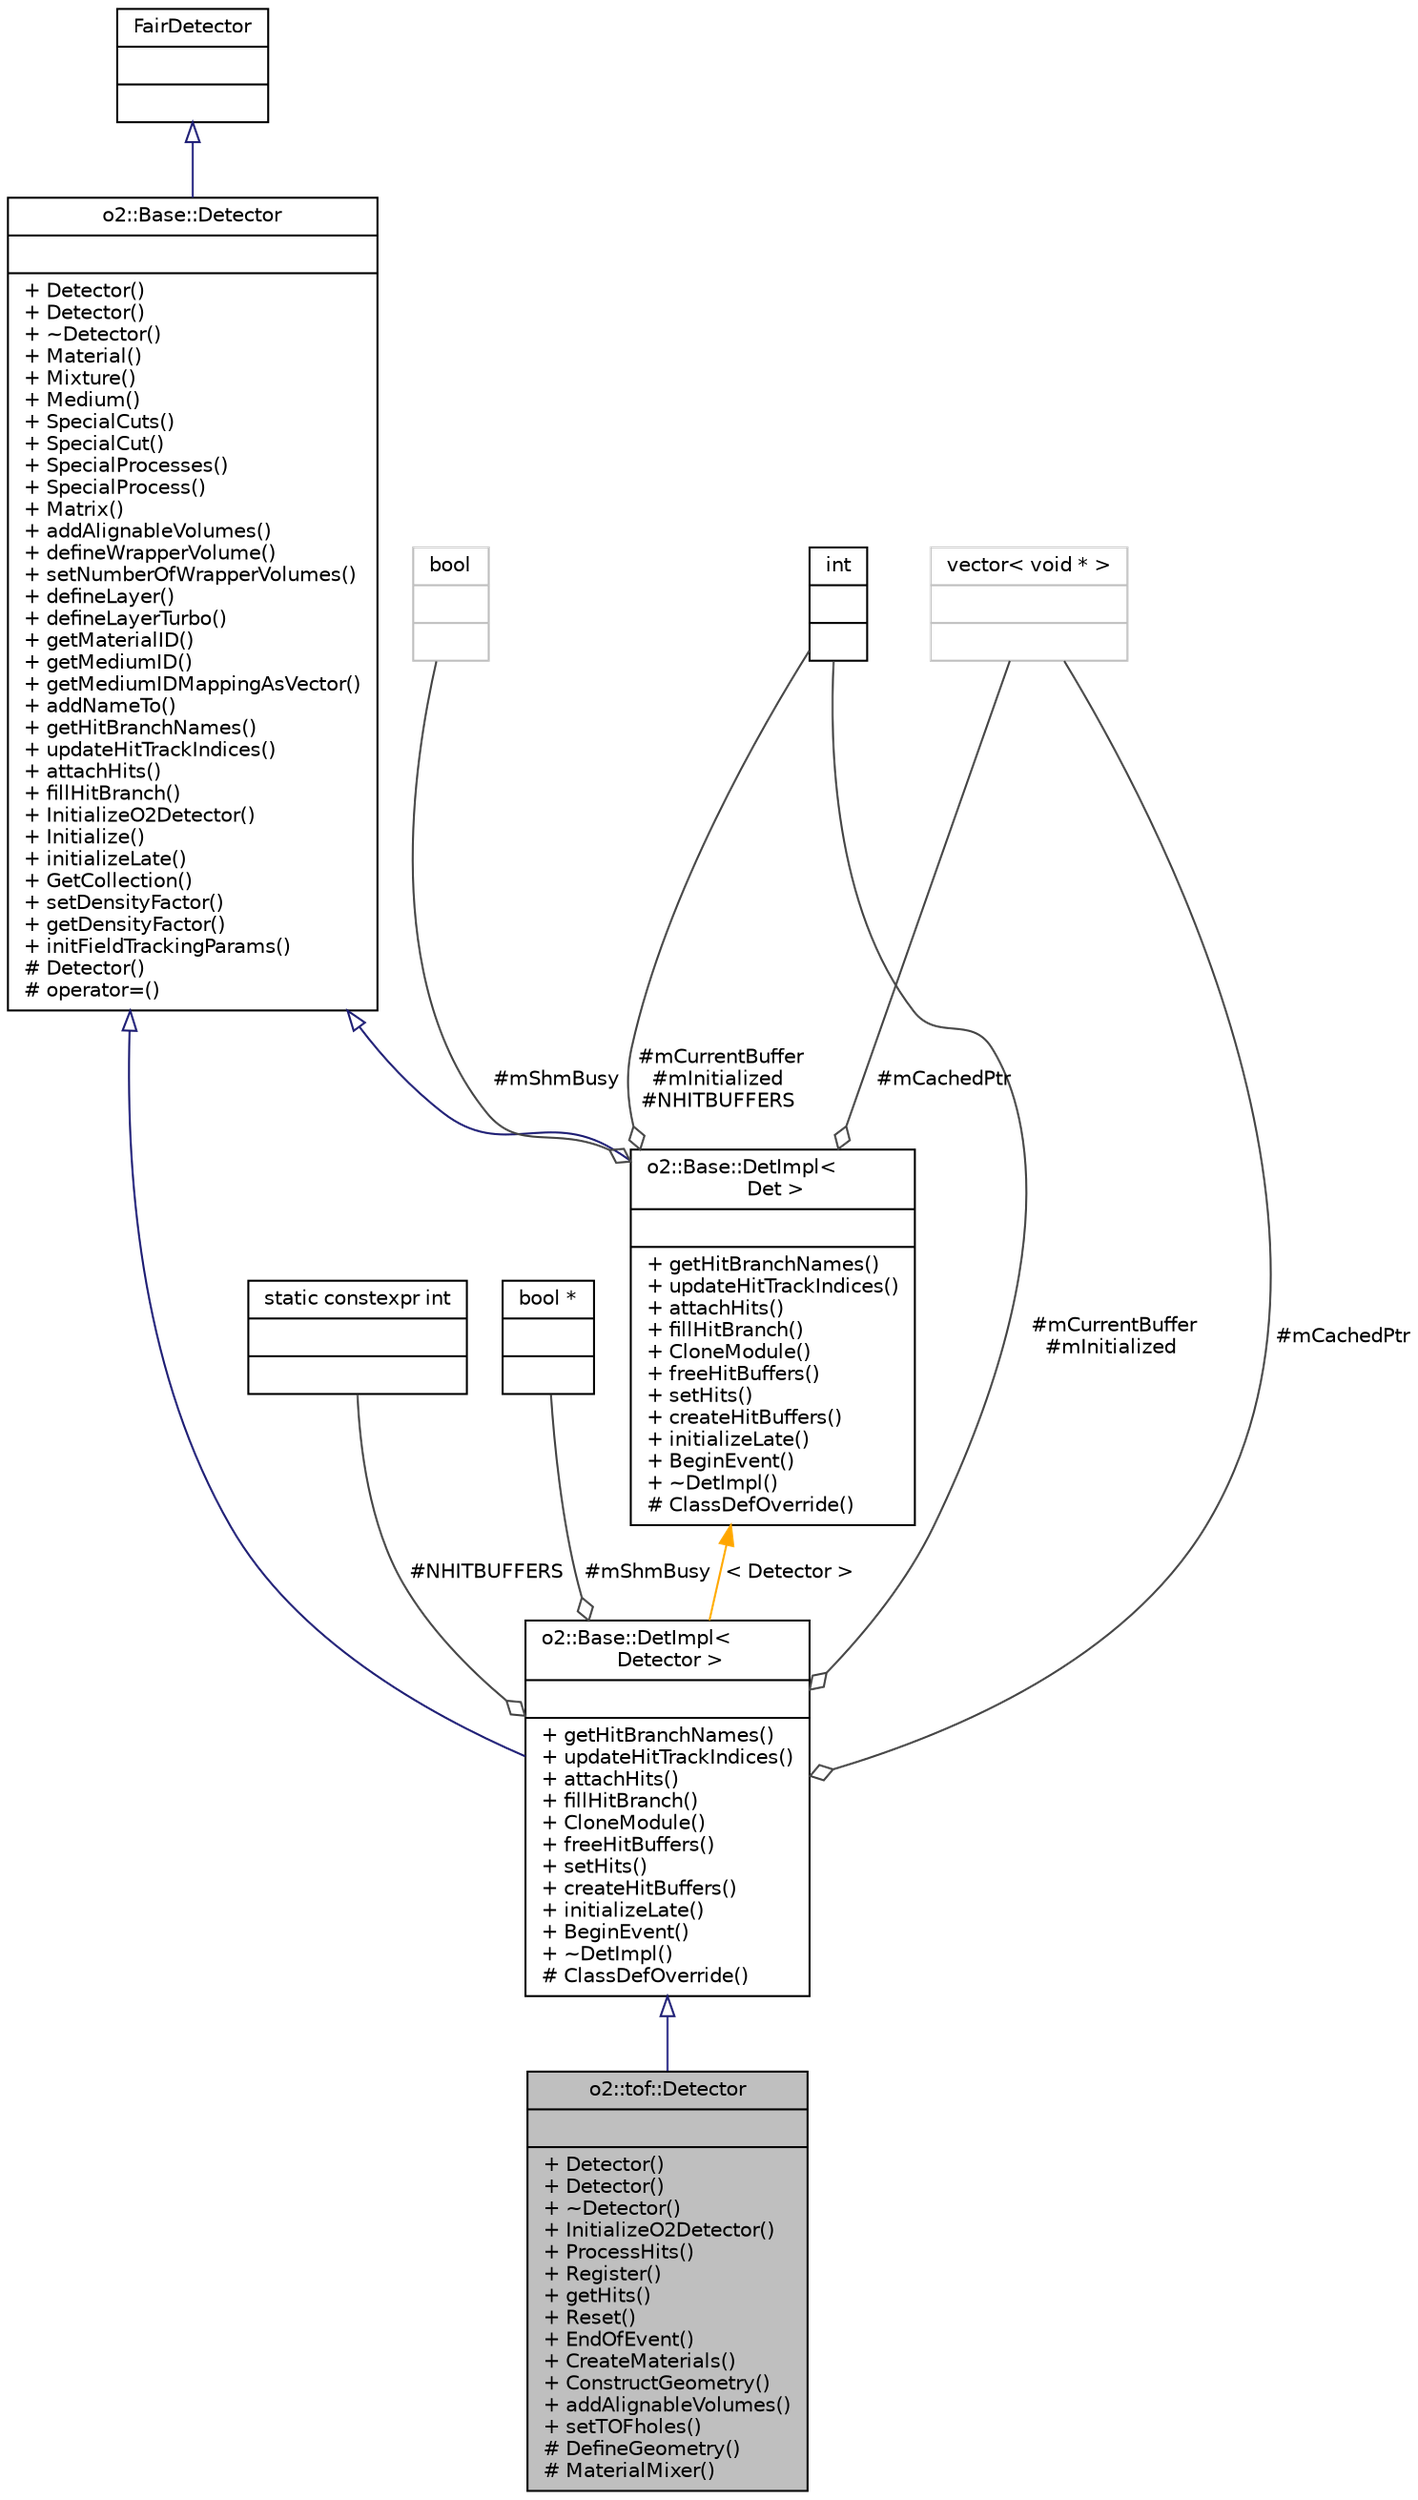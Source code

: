 digraph "o2::tof::Detector"
{
 // INTERACTIVE_SVG=YES
  bgcolor="transparent";
  edge [fontname="Helvetica",fontsize="10",labelfontname="Helvetica",labelfontsize="10"];
  node [fontname="Helvetica",fontsize="10",shape=record];
  Node1 [label="{o2::tof::Detector\n||+ Detector()\l+ Detector()\l+ ~Detector()\l+ InitializeO2Detector()\l+ ProcessHits()\l+ Register()\l+ getHits()\l+ Reset()\l+ EndOfEvent()\l+ CreateMaterials()\l+ ConstructGeometry()\l+ addAlignableVolumes()\l+ setTOFholes()\l# DefineGeometry()\l# MaterialMixer()\l}",height=0.2,width=0.4,color="black", fillcolor="grey75", style="filled" fontcolor="black"];
  Node2 -> Node1 [dir="back",color="midnightblue",fontsize="10",style="solid",arrowtail="onormal",fontname="Helvetica"];
  Node2 [label="{o2::Base::DetImpl\<\l Detector \>\n||+ getHitBranchNames()\l+ updateHitTrackIndices()\l+ attachHits()\l+ fillHitBranch()\l+ CloneModule()\l+ freeHitBuffers()\l+ setHits()\l+ createHitBuffers()\l+ initializeLate()\l+ BeginEvent()\l+ ~DetImpl()\l# ClassDefOverride()\l}",height=0.2,width=0.4,color="black",URL="$d4/d8a/classo2_1_1Base_1_1DetImpl.html"];
  Node3 -> Node2 [dir="back",color="midnightblue",fontsize="10",style="solid",arrowtail="onormal",fontname="Helvetica"];
  Node3 [label="{o2::Base::Detector\n||+ Detector()\l+ Detector()\l+ ~Detector()\l+ Material()\l+ Mixture()\l+ Medium()\l+ SpecialCuts()\l+ SpecialCut()\l+ SpecialProcesses()\l+ SpecialProcess()\l+ Matrix()\l+ addAlignableVolumes()\l+ defineWrapperVolume()\l+ setNumberOfWrapperVolumes()\l+ defineLayer()\l+ defineLayerTurbo()\l+ getMaterialID()\l+ getMediumID()\l+ getMediumIDMappingAsVector()\l+ addNameTo()\l+ getHitBranchNames()\l+ updateHitTrackIndices()\l+ attachHits()\l+ fillHitBranch()\l+ InitializeO2Detector()\l+ Initialize()\l+ initializeLate()\l+ GetCollection()\l+ setDensityFactor()\l+ getDensityFactor()\l+ initFieldTrackingParams()\l# Detector()\l# operator=()\l}",height=0.2,width=0.4,color="black",URL="$d7/d02/classo2_1_1Base_1_1Detector.html"];
  Node4 -> Node3 [dir="back",color="midnightblue",fontsize="10",style="solid",arrowtail="onormal",fontname="Helvetica"];
  Node4 [label="{FairDetector\n||}",height=0.2,width=0.4,color="black",URL="$d6/d0c/classFairDetector.html"];
  Node5 -> Node2 [color="grey25",fontsize="10",style="solid",label=" #NHITBUFFERS" ,arrowhead="odiamond",fontname="Helvetica"];
  Node5 [label="{static constexpr int\n||}",height=0.2,width=0.4,color="black",URL="$d4/d34/classstatic_01constexpr_01int.html"];
  Node6 -> Node2 [color="grey25",fontsize="10",style="solid",label=" #mShmBusy" ,arrowhead="odiamond",fontname="Helvetica"];
  Node6 [label="{bool *\n||}",height=0.2,width=0.4,color="black",URL="$d9/db1/classbool_01_5.html"];
  Node7 -> Node2 [color="grey25",fontsize="10",style="solid",label=" #mCurrentBuffer\n#mInitialized" ,arrowhead="odiamond",fontname="Helvetica"];
  Node7 [label="{int\n||}",height=0.2,width=0.4,color="black",URL="$d1/da0/classint.html"];
  Node8 -> Node2 [color="grey25",fontsize="10",style="solid",label=" #mCachedPtr" ,arrowhead="odiamond",fontname="Helvetica"];
  Node8 [label="{vector\< void * \>\n||}",height=0.2,width=0.4,color="grey75"];
  Node9 -> Node2 [dir="back",color="orange",fontsize="10",style="solid",label=" \< Detector \>" ,fontname="Helvetica"];
  Node9 [label="{o2::Base::DetImpl\<\l Det \>\n||+ getHitBranchNames()\l+ updateHitTrackIndices()\l+ attachHits()\l+ fillHitBranch()\l+ CloneModule()\l+ freeHitBuffers()\l+ setHits()\l+ createHitBuffers()\l+ initializeLate()\l+ BeginEvent()\l+ ~DetImpl()\l# ClassDefOverride()\l}",height=0.2,width=0.4,color="black",URL="$d4/d8a/classo2_1_1Base_1_1DetImpl.html"];
  Node3 -> Node9 [dir="back",color="midnightblue",fontsize="10",style="solid",arrowtail="onormal",fontname="Helvetica"];
  Node8 -> Node9 [color="grey25",fontsize="10",style="solid",label=" #mCachedPtr" ,arrowhead="odiamond",fontname="Helvetica"];
  Node7 -> Node9 [color="grey25",fontsize="10",style="solid",label=" #mCurrentBuffer\n#mInitialized\n#NHITBUFFERS" ,arrowhead="odiamond",fontname="Helvetica"];
  Node10 -> Node9 [color="grey25",fontsize="10",style="solid",label=" #mShmBusy" ,arrowhead="odiamond",fontname="Helvetica"];
  Node10 [label="{bool\n||}",height=0.2,width=0.4,color="grey75"];
}
